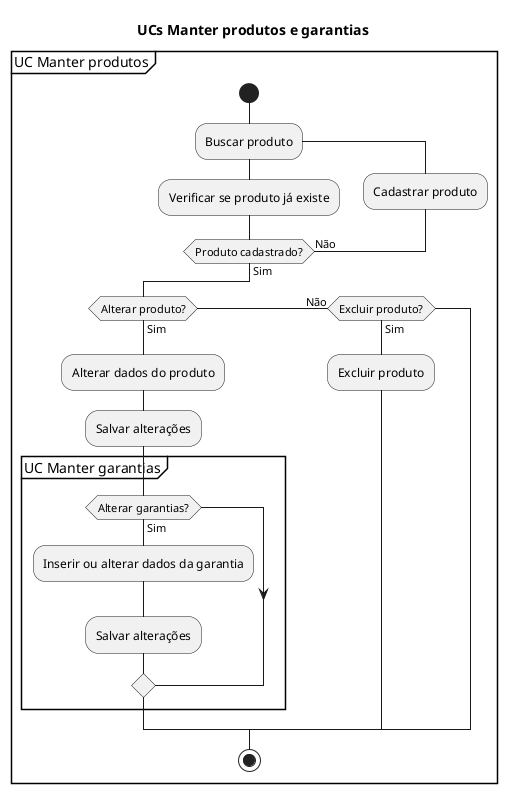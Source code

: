 @startuml
' Como um cliente, eu gostaria de poder cadastrar os produtos que eu compro e controlar as garantias, para que eu possa saber quando o produto estará fora de garantia. Os produtos devem ser cadastrados com os seguintes dados: nome do produto, data de compra, data de vencimento da garantia, segmento do produto, marca e modelo do produto, local de compra, valor pago pelo produto, valor da garantia e modo de compra (online ou físico).

skinparam ArrowHeadColor none

title UCs Manter produtos e garantias
group UC Manter produtos
    start
    repeat :Buscar produto;
    :Verificar se produto já existe;
    backward :Cadastrar produto;
    repeat while (Produto cadastrado?) is (Não) not (Sim)

    if (Alterar produto?) then (Sim)
        :Alterar dados do produto;
        :Salvar alterações;
        group UC Manter garantias
            if (Alterar garantias?) then (Sim)
                :Inserir ou alterar dados da garantia;
                :Salvar alterações;
            endif
        end group
    (Não) elseif  (Excluir produto?) then (Sim)
        :Excluir produto;
    endif
    stop
end group

@enduml